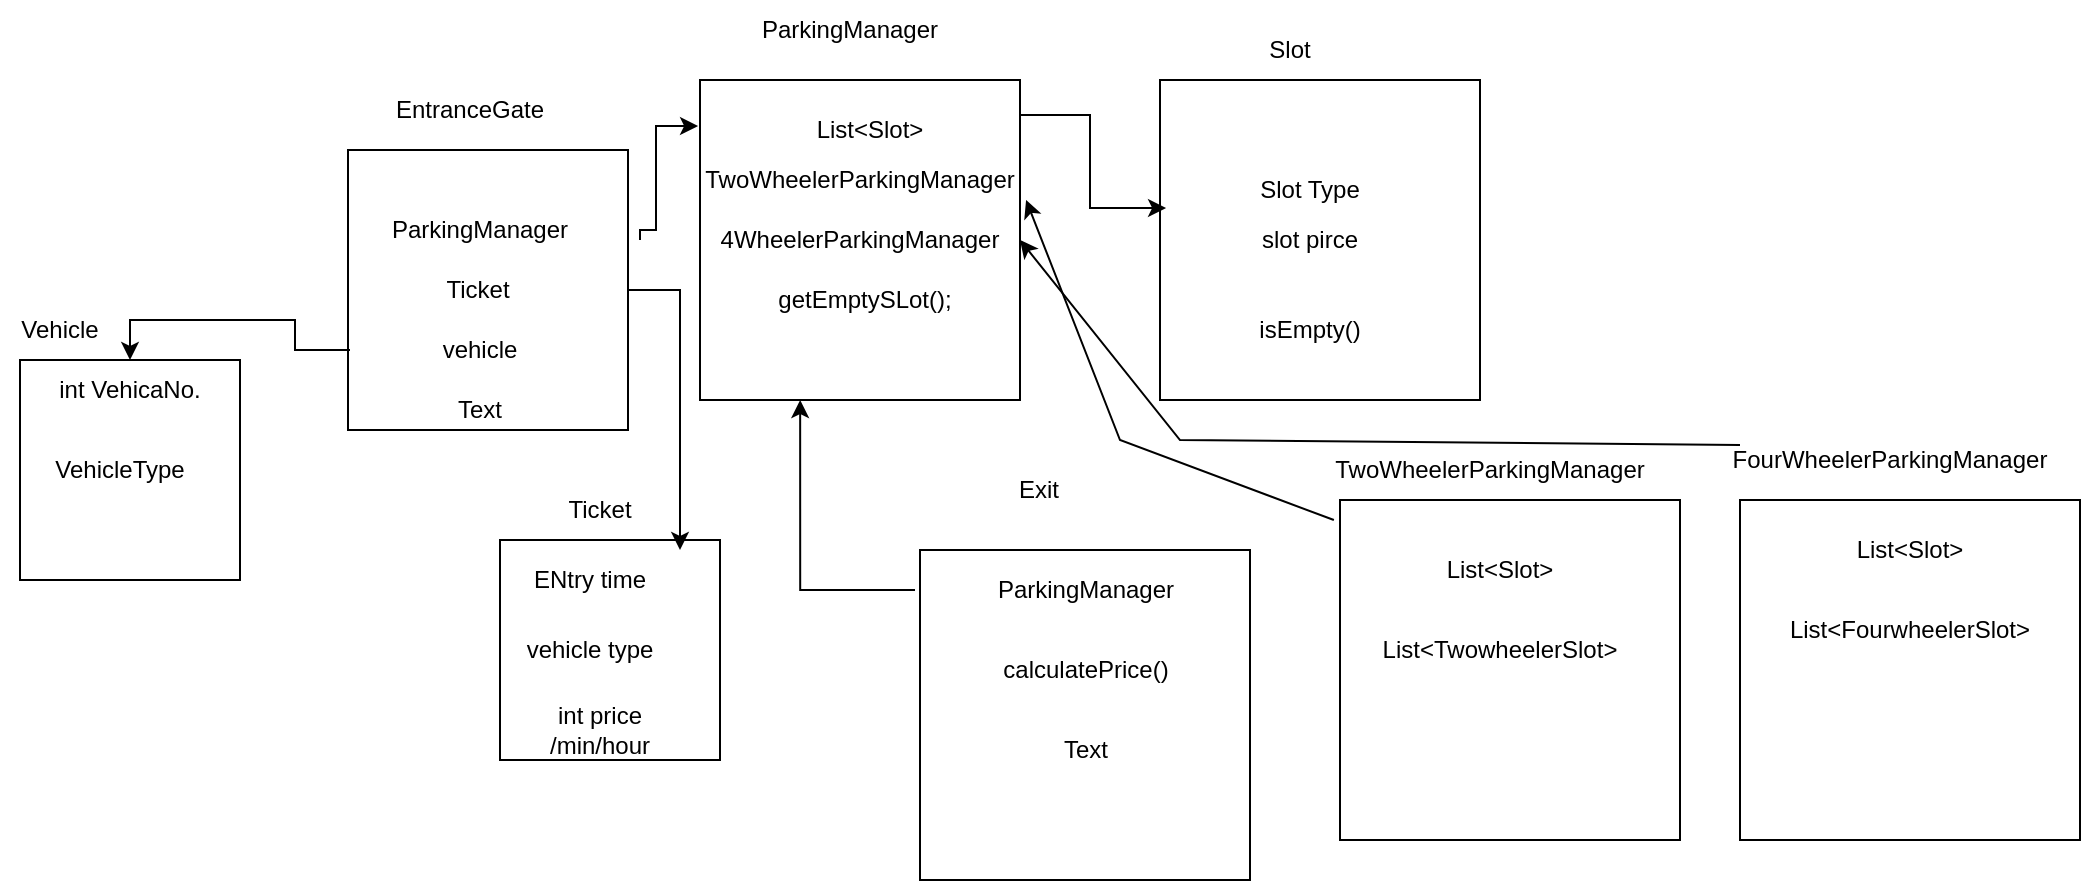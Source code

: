 <mxfile version="21.5.0" type="github">
  <diagram name="Page-1" id="Ip-dP6J80tDUUooS-dwi">
    <mxGraphModel dx="880" dy="484" grid="1" gridSize="10" guides="1" tooltips="1" connect="1" arrows="1" fold="1" page="1" pageScale="1" pageWidth="850" pageHeight="1100" math="0" shadow="0">
      <root>
        <mxCell id="0" />
        <mxCell id="1" parent="0" />
        <mxCell id="GAp7V5P6JQ0oC9MeCdaz-1" value="" style="whiteSpace=wrap;html=1;aspect=fixed;" vertex="1" parent="1">
          <mxGeometry x="40" y="200" width="110" height="110" as="geometry" />
        </mxCell>
        <mxCell id="GAp7V5P6JQ0oC9MeCdaz-2" value="" style="whiteSpace=wrap;html=1;aspect=fixed;" vertex="1" parent="1">
          <mxGeometry x="280" y="290" width="110" height="110" as="geometry" />
        </mxCell>
        <mxCell id="GAp7V5P6JQ0oC9MeCdaz-27" style="edgeStyle=orthogonalEdgeStyle;rounded=0;orthogonalLoop=1;jettySize=auto;html=1;exitX=1;exitY=0.5;exitDx=0;exitDy=0;entryX=1;entryY=0;entryDx=0;entryDy=0;" edge="1" parent="1" source="GAp7V5P6JQ0oC9MeCdaz-3" target="GAp7V5P6JQ0oC9MeCdaz-24">
          <mxGeometry relative="1" as="geometry" />
        </mxCell>
        <mxCell id="GAp7V5P6JQ0oC9MeCdaz-3" value="" style="whiteSpace=wrap;html=1;aspect=fixed;" vertex="1" parent="1">
          <mxGeometry x="204" y="95" width="140" height="140" as="geometry" />
        </mxCell>
        <mxCell id="GAp7V5P6JQ0oC9MeCdaz-4" value="" style="whiteSpace=wrap;html=1;aspect=fixed;" vertex="1" parent="1">
          <mxGeometry x="380" y="60" width="160" height="160" as="geometry" />
        </mxCell>
        <mxCell id="GAp7V5P6JQ0oC9MeCdaz-5" value="" style="whiteSpace=wrap;html=1;aspect=fixed;" vertex="1" parent="1">
          <mxGeometry x="610" y="60" width="160" height="160" as="geometry" />
        </mxCell>
        <mxCell id="GAp7V5P6JQ0oC9MeCdaz-6" value="" style="whiteSpace=wrap;html=1;aspect=fixed;" vertex="1" parent="1">
          <mxGeometry x="490" y="295" width="165" height="165" as="geometry" />
        </mxCell>
        <mxCell id="GAp7V5P6JQ0oC9MeCdaz-8" value="Vehicle" style="text;html=1;strokeColor=none;fillColor=none;align=center;verticalAlign=middle;whiteSpace=wrap;rounded=0;" vertex="1" parent="1">
          <mxGeometry x="30" y="170" width="60" height="30" as="geometry" />
        </mxCell>
        <mxCell id="GAp7V5P6JQ0oC9MeCdaz-9" value="int VehicaNo." style="text;html=1;strokeColor=none;fillColor=none;align=center;verticalAlign=middle;whiteSpace=wrap;rounded=0;" vertex="1" parent="1">
          <mxGeometry x="40" y="200" width="110" height="30" as="geometry" />
        </mxCell>
        <mxCell id="GAp7V5P6JQ0oC9MeCdaz-10" value="VehicleType" style="text;html=1;strokeColor=none;fillColor=none;align=center;verticalAlign=middle;whiteSpace=wrap;rounded=0;" vertex="1" parent="1">
          <mxGeometry x="50" y="240" width="80" height="30" as="geometry" />
        </mxCell>
        <mxCell id="GAp7V5P6JQ0oC9MeCdaz-11" value="EntranceGate" style="text;html=1;strokeColor=none;fillColor=none;align=center;verticalAlign=middle;whiteSpace=wrap;rounded=0;" vertex="1" parent="1">
          <mxGeometry x="200" y="60" width="130" height="30" as="geometry" />
        </mxCell>
        <mxCell id="GAp7V5P6JQ0oC9MeCdaz-22" style="edgeStyle=orthogonalEdgeStyle;rounded=0;orthogonalLoop=1;jettySize=auto;html=1;entryX=-0.006;entryY=0.144;entryDx=0;entryDy=0;entryPerimeter=0;" edge="1" parent="1" target="GAp7V5P6JQ0oC9MeCdaz-4">
          <mxGeometry relative="1" as="geometry">
            <mxPoint x="350" y="140" as="sourcePoint" />
            <Array as="points">
              <mxPoint x="358" y="135" />
              <mxPoint x="358" y="83" />
            </Array>
          </mxGeometry>
        </mxCell>
        <mxCell id="GAp7V5P6JQ0oC9MeCdaz-12" value="ParkingManager" style="text;html=1;strokeColor=none;fillColor=none;align=center;verticalAlign=middle;whiteSpace=wrap;rounded=0;" vertex="1" parent="1">
          <mxGeometry x="205" y="120" width="130" height="30" as="geometry" />
        </mxCell>
        <mxCell id="GAp7V5P6JQ0oC9MeCdaz-13" value="Text" style="text;html=1;strokeColor=none;fillColor=none;align=center;verticalAlign=middle;whiteSpace=wrap;rounded=0;" vertex="1" parent="1">
          <mxGeometry x="205" y="210" width="130" height="30" as="geometry" />
        </mxCell>
        <mxCell id="GAp7V5P6JQ0oC9MeCdaz-14" value="Ticket" style="text;html=1;strokeColor=none;fillColor=none;align=center;verticalAlign=middle;whiteSpace=wrap;rounded=0;" vertex="1" parent="1">
          <mxGeometry x="204" y="150" width="130" height="30" as="geometry" />
        </mxCell>
        <mxCell id="GAp7V5P6JQ0oC9MeCdaz-16" style="edgeStyle=orthogonalEdgeStyle;rounded=0;orthogonalLoop=1;jettySize=auto;html=1;exitX=0;exitY=0.5;exitDx=0;exitDy=0;entryX=0.5;entryY=0;entryDx=0;entryDy=0;" edge="1" parent="1" source="GAp7V5P6JQ0oC9MeCdaz-15" target="GAp7V5P6JQ0oC9MeCdaz-9">
          <mxGeometry relative="1" as="geometry" />
        </mxCell>
        <mxCell id="GAp7V5P6JQ0oC9MeCdaz-15" value="vehicle" style="text;html=1;strokeColor=none;fillColor=none;align=center;verticalAlign=middle;whiteSpace=wrap;rounded=0;" vertex="1" parent="1">
          <mxGeometry x="205" y="180" width="130" height="30" as="geometry" />
        </mxCell>
        <mxCell id="GAp7V5P6JQ0oC9MeCdaz-17" value="ParkingManager" style="text;html=1;strokeColor=none;fillColor=none;align=center;verticalAlign=middle;whiteSpace=wrap;rounded=0;" vertex="1" parent="1">
          <mxGeometry x="380" y="20" width="150" height="30" as="geometry" />
        </mxCell>
        <mxCell id="GAp7V5P6JQ0oC9MeCdaz-38" style="edgeStyle=orthogonalEdgeStyle;rounded=0;orthogonalLoop=1;jettySize=auto;html=1;exitX=1;exitY=0.25;exitDx=0;exitDy=0;entryX=0.019;entryY=0.4;entryDx=0;entryDy=0;entryPerimeter=0;" edge="1" parent="1" source="GAp7V5P6JQ0oC9MeCdaz-18" target="GAp7V5P6JQ0oC9MeCdaz-5">
          <mxGeometry relative="1" as="geometry" />
        </mxCell>
        <mxCell id="GAp7V5P6JQ0oC9MeCdaz-18" value="List&amp;lt;Slot&amp;gt;" style="text;html=1;strokeColor=none;fillColor=none;align=center;verticalAlign=middle;whiteSpace=wrap;rounded=0;" vertex="1" parent="1">
          <mxGeometry x="390" y="70" width="150" height="30" as="geometry" />
        </mxCell>
        <mxCell id="GAp7V5P6JQ0oC9MeCdaz-19" value="TwoWheelerParkingManager" style="text;html=1;strokeColor=none;fillColor=none;align=center;verticalAlign=middle;whiteSpace=wrap;rounded=0;" vertex="1" parent="1">
          <mxGeometry x="385" y="95" width="150" height="30" as="geometry" />
        </mxCell>
        <mxCell id="GAp7V5P6JQ0oC9MeCdaz-20" value="4WheelerParkingManager" style="text;html=1;strokeColor=none;fillColor=none;align=center;verticalAlign=middle;whiteSpace=wrap;rounded=0;" vertex="1" parent="1">
          <mxGeometry x="385" y="125" width="150" height="30" as="geometry" />
        </mxCell>
        <mxCell id="GAp7V5P6JQ0oC9MeCdaz-23" value="Ticket" style="text;html=1;strokeColor=none;fillColor=none;align=center;verticalAlign=middle;whiteSpace=wrap;rounded=0;" vertex="1" parent="1">
          <mxGeometry x="280" y="260" width="100" height="30" as="geometry" />
        </mxCell>
        <mxCell id="GAp7V5P6JQ0oC9MeCdaz-24" value="ENtry time" style="text;html=1;strokeColor=none;fillColor=none;align=center;verticalAlign=middle;whiteSpace=wrap;rounded=0;" vertex="1" parent="1">
          <mxGeometry x="280" y="295" width="90" height="30" as="geometry" />
        </mxCell>
        <mxCell id="GAp7V5P6JQ0oC9MeCdaz-25" value="vehicle type" style="text;html=1;strokeColor=none;fillColor=none;align=center;verticalAlign=middle;whiteSpace=wrap;rounded=0;" vertex="1" parent="1">
          <mxGeometry x="280" y="330" width="90" height="30" as="geometry" />
        </mxCell>
        <mxCell id="GAp7V5P6JQ0oC9MeCdaz-26" value="int price /min/hour" style="text;html=1;strokeColor=none;fillColor=none;align=center;verticalAlign=middle;whiteSpace=wrap;rounded=0;" vertex="1" parent="1">
          <mxGeometry x="285" y="370" width="90" height="30" as="geometry" />
        </mxCell>
        <mxCell id="GAp7V5P6JQ0oC9MeCdaz-31" value="calculatePrice()" style="text;html=1;strokeColor=none;fillColor=none;align=center;verticalAlign=middle;whiteSpace=wrap;rounded=0;" vertex="1" parent="1">
          <mxGeometry x="487.5" y="340" width="170" height="30" as="geometry" />
        </mxCell>
        <mxCell id="GAp7V5P6JQ0oC9MeCdaz-32" value="Text" style="text;html=1;strokeColor=none;fillColor=none;align=center;verticalAlign=middle;whiteSpace=wrap;rounded=0;" vertex="1" parent="1">
          <mxGeometry x="487.5" y="380" width="170" height="30" as="geometry" />
        </mxCell>
        <mxCell id="GAp7V5P6JQ0oC9MeCdaz-39" style="edgeStyle=orthogonalEdgeStyle;rounded=0;orthogonalLoop=1;jettySize=auto;html=1;exitX=0;exitY=0.5;exitDx=0;exitDy=0;entryX=0.313;entryY=1;entryDx=0;entryDy=0;entryPerimeter=0;" edge="1" parent="1" source="GAp7V5P6JQ0oC9MeCdaz-33" target="GAp7V5P6JQ0oC9MeCdaz-4">
          <mxGeometry relative="1" as="geometry" />
        </mxCell>
        <mxCell id="GAp7V5P6JQ0oC9MeCdaz-33" value="ParkingManager" style="text;html=1;strokeColor=none;fillColor=none;align=center;verticalAlign=middle;whiteSpace=wrap;rounded=0;" vertex="1" parent="1">
          <mxGeometry x="487.5" y="300" width="170" height="30" as="geometry" />
        </mxCell>
        <mxCell id="GAp7V5P6JQ0oC9MeCdaz-34" value="Slot" style="text;html=1;strokeColor=none;fillColor=none;align=center;verticalAlign=middle;whiteSpace=wrap;rounded=0;" vertex="1" parent="1">
          <mxGeometry x="610" y="30" width="130" height="30" as="geometry" />
        </mxCell>
        <mxCell id="GAp7V5P6JQ0oC9MeCdaz-35" value="Slot Type" style="text;html=1;strokeColor=none;fillColor=none;align=center;verticalAlign=middle;whiteSpace=wrap;rounded=0;" vertex="1" parent="1">
          <mxGeometry x="620" y="100" width="130" height="30" as="geometry" />
        </mxCell>
        <mxCell id="GAp7V5P6JQ0oC9MeCdaz-36" value="slot pirce" style="text;html=1;strokeColor=none;fillColor=none;align=center;verticalAlign=middle;whiteSpace=wrap;rounded=0;" vertex="1" parent="1">
          <mxGeometry x="620" y="125" width="130" height="30" as="geometry" />
        </mxCell>
        <mxCell id="GAp7V5P6JQ0oC9MeCdaz-37" value="isEmpty()" style="text;html=1;strokeColor=none;fillColor=none;align=center;verticalAlign=middle;whiteSpace=wrap;rounded=0;" vertex="1" parent="1">
          <mxGeometry x="620" y="170" width="130" height="30" as="geometry" />
        </mxCell>
        <mxCell id="GAp7V5P6JQ0oC9MeCdaz-41" value="getEmptySLot();" style="text;html=1;strokeColor=none;fillColor=none;align=center;verticalAlign=middle;whiteSpace=wrap;rounded=0;" vertex="1" parent="1">
          <mxGeometry x="395" y="155" width="135" height="30" as="geometry" />
        </mxCell>
        <mxCell id="GAp7V5P6JQ0oC9MeCdaz-42" value="" style="whiteSpace=wrap;html=1;aspect=fixed;" vertex="1" parent="1">
          <mxGeometry x="700" y="270" width="170" height="170" as="geometry" />
        </mxCell>
        <mxCell id="GAp7V5P6JQ0oC9MeCdaz-43" value="" style="whiteSpace=wrap;html=1;aspect=fixed;" vertex="1" parent="1">
          <mxGeometry x="900" y="270" width="170" height="170" as="geometry" />
        </mxCell>
        <mxCell id="GAp7V5P6JQ0oC9MeCdaz-44" value="TwoWheelerParkingManager" style="text;html=1;strokeColor=none;fillColor=none;align=center;verticalAlign=middle;whiteSpace=wrap;rounded=0;" vertex="1" parent="1">
          <mxGeometry x="700" y="240" width="150" height="30" as="geometry" />
        </mxCell>
        <mxCell id="GAp7V5P6JQ0oC9MeCdaz-45" value="FourWheelerParkingManager" style="text;html=1;strokeColor=none;fillColor=none;align=center;verticalAlign=middle;whiteSpace=wrap;rounded=0;" vertex="1" parent="1">
          <mxGeometry x="900" y="235" width="150" height="30" as="geometry" />
        </mxCell>
        <mxCell id="GAp7V5P6JQ0oC9MeCdaz-46" value="List&amp;lt;Slot&amp;gt;" style="text;html=1;strokeColor=none;fillColor=none;align=center;verticalAlign=middle;whiteSpace=wrap;rounded=0;" vertex="1" parent="1">
          <mxGeometry x="710" y="290" width="140" height="30" as="geometry" />
        </mxCell>
        <mxCell id="GAp7V5P6JQ0oC9MeCdaz-47" value="List&amp;lt;TwowheelerSlot&amp;gt;" style="text;html=1;strokeColor=none;fillColor=none;align=center;verticalAlign=middle;whiteSpace=wrap;rounded=0;" vertex="1" parent="1">
          <mxGeometry x="710" y="330" width="140" height="30" as="geometry" />
        </mxCell>
        <mxCell id="GAp7V5P6JQ0oC9MeCdaz-50" value="List&amp;lt;Slot&amp;gt;" style="text;html=1;strokeColor=none;fillColor=none;align=center;verticalAlign=middle;whiteSpace=wrap;rounded=0;" vertex="1" parent="1">
          <mxGeometry x="915" y="280" width="140" height="30" as="geometry" />
        </mxCell>
        <mxCell id="GAp7V5P6JQ0oC9MeCdaz-51" value="List&amp;lt;FourwheelerSlot&amp;gt;" style="text;html=1;strokeColor=none;fillColor=none;align=center;verticalAlign=middle;whiteSpace=wrap;rounded=0;" vertex="1" parent="1">
          <mxGeometry x="915" y="320" width="140" height="30" as="geometry" />
        </mxCell>
        <mxCell id="GAp7V5P6JQ0oC9MeCdaz-52" value="Exit" style="text;html=1;strokeColor=none;fillColor=none;align=center;verticalAlign=middle;whiteSpace=wrap;rounded=0;" vertex="1" parent="1">
          <mxGeometry x="487.5" y="250" width="122.5" height="30" as="geometry" />
        </mxCell>
        <mxCell id="GAp7V5P6JQ0oC9MeCdaz-58" value="" style="endArrow=classic;html=1;rounded=0;entryX=1.019;entryY=0.375;entryDx=0;entryDy=0;exitX=-0.018;exitY=0.059;exitDx=0;exitDy=0;exitPerimeter=0;entryPerimeter=0;" edge="1" parent="1" source="GAp7V5P6JQ0oC9MeCdaz-42" target="GAp7V5P6JQ0oC9MeCdaz-4">
          <mxGeometry width="50" height="50" relative="1" as="geometry">
            <mxPoint x="600" y="290" as="sourcePoint" />
            <mxPoint x="650" y="240" as="targetPoint" />
            <Array as="points">
              <mxPoint x="590" y="240" />
            </Array>
          </mxGeometry>
        </mxCell>
        <mxCell id="GAp7V5P6JQ0oC9MeCdaz-59" value="" style="endArrow=classic;html=1;rounded=0;entryX=1.019;entryY=0.375;entryDx=0;entryDy=0;exitX=0;exitY=0.25;exitDx=0;exitDy=0;entryPerimeter=0;" edge="1" parent="1" source="GAp7V5P6JQ0oC9MeCdaz-45">
          <mxGeometry width="50" height="50" relative="1" as="geometry">
            <mxPoint x="694" y="300" as="sourcePoint" />
            <mxPoint x="540" y="140" as="targetPoint" />
            <Array as="points">
              <mxPoint x="620" y="240" />
            </Array>
          </mxGeometry>
        </mxCell>
      </root>
    </mxGraphModel>
  </diagram>
</mxfile>
